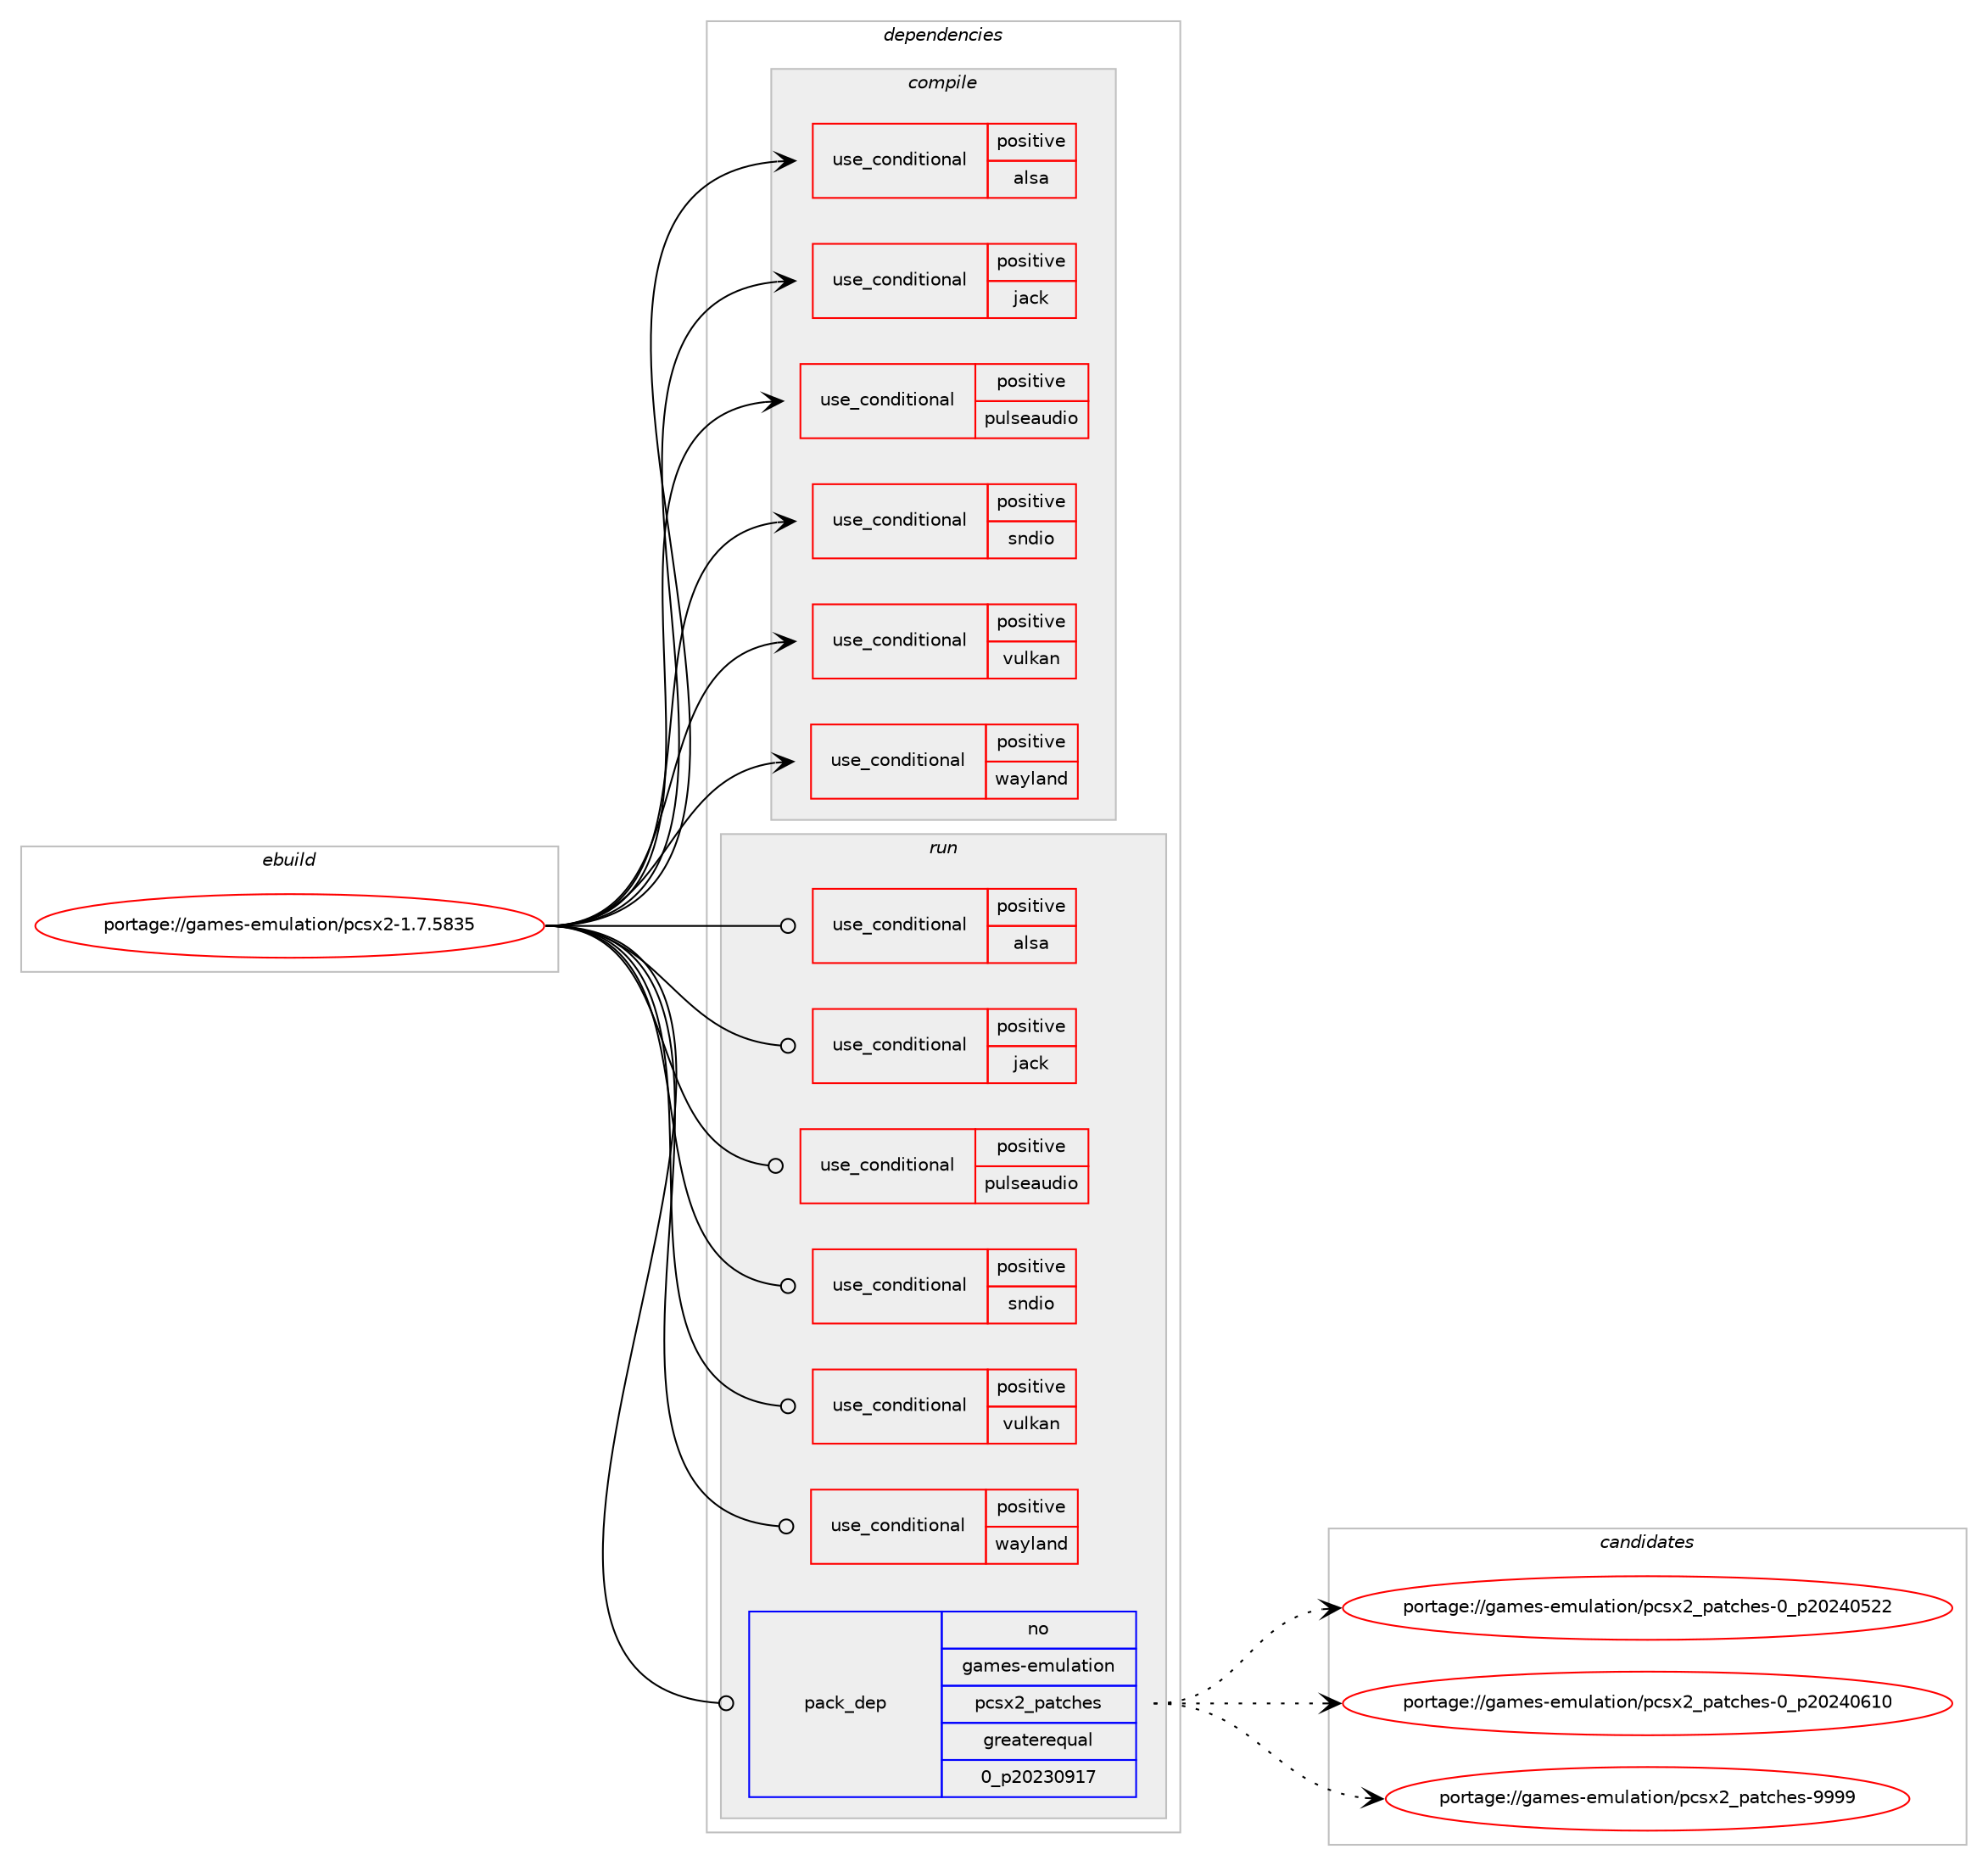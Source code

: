 digraph prolog {

# *************
# Graph options
# *************

newrank=true;
concentrate=true;
compound=true;
graph [rankdir=LR,fontname=Helvetica,fontsize=10,ranksep=1.5];#, ranksep=2.5, nodesep=0.2];
edge  [arrowhead=vee];
node  [fontname=Helvetica,fontsize=10];

# **********
# The ebuild
# **********

subgraph cluster_leftcol {
color=gray;
rank=same;
label=<<i>ebuild</i>>;
id [label="portage://games-emulation/pcsx2-1.7.5835", color=red, width=4, href="../games-emulation/pcsx2-1.7.5835.svg"];
}

# ****************
# The dependencies
# ****************

subgraph cluster_midcol {
color=gray;
label=<<i>dependencies</i>>;
subgraph cluster_compile {
fillcolor="#eeeeee";
style=filled;
label=<<i>compile</i>>;
subgraph cond62002 {
dependency114992 [label=<<TABLE BORDER="0" CELLBORDER="1" CELLSPACING="0" CELLPADDING="4"><TR><TD ROWSPAN="3" CELLPADDING="10">use_conditional</TD></TR><TR><TD>positive</TD></TR><TR><TD>alsa</TD></TR></TABLE>>, shape=none, color=red];
# *** BEGIN UNKNOWN DEPENDENCY TYPE (TODO) ***
# dependency114992 -> package_dependency(portage://games-emulation/pcsx2-1.7.5835,install,no,media-libs,alsa-lib,none,[,,],[],[])
# *** END UNKNOWN DEPENDENCY TYPE (TODO) ***

}
id:e -> dependency114992:w [weight=20,style="solid",arrowhead="vee"];
subgraph cond62003 {
dependency114993 [label=<<TABLE BORDER="0" CELLBORDER="1" CELLSPACING="0" CELLPADDING="4"><TR><TD ROWSPAN="3" CELLPADDING="10">use_conditional</TD></TR><TR><TD>positive</TD></TR><TR><TD>jack</TD></TR></TABLE>>, shape=none, color=red];
# *** BEGIN UNKNOWN DEPENDENCY TYPE (TODO) ***
# dependency114993 -> package_dependency(portage://games-emulation/pcsx2-1.7.5835,install,no,virtual,jack,none,[,,],[],[])
# *** END UNKNOWN DEPENDENCY TYPE (TODO) ***

}
id:e -> dependency114993:w [weight=20,style="solid",arrowhead="vee"];
subgraph cond62004 {
dependency114994 [label=<<TABLE BORDER="0" CELLBORDER="1" CELLSPACING="0" CELLPADDING="4"><TR><TD ROWSPAN="3" CELLPADDING="10">use_conditional</TD></TR><TR><TD>positive</TD></TR><TR><TD>pulseaudio</TD></TR></TABLE>>, shape=none, color=red];
# *** BEGIN UNKNOWN DEPENDENCY TYPE (TODO) ***
# dependency114994 -> package_dependency(portage://games-emulation/pcsx2-1.7.5835,install,no,media-libs,libpulse,none,[,,],[],[])
# *** END UNKNOWN DEPENDENCY TYPE (TODO) ***

}
id:e -> dependency114994:w [weight=20,style="solid",arrowhead="vee"];
subgraph cond62005 {
dependency114995 [label=<<TABLE BORDER="0" CELLBORDER="1" CELLSPACING="0" CELLPADDING="4"><TR><TD ROWSPAN="3" CELLPADDING="10">use_conditional</TD></TR><TR><TD>positive</TD></TR><TR><TD>sndio</TD></TR></TABLE>>, shape=none, color=red];
# *** BEGIN UNKNOWN DEPENDENCY TYPE (TODO) ***
# dependency114995 -> package_dependency(portage://games-emulation/pcsx2-1.7.5835,install,no,media-sound,sndio,none,[,,],any_same_slot,[])
# *** END UNKNOWN DEPENDENCY TYPE (TODO) ***

}
id:e -> dependency114995:w [weight=20,style="solid",arrowhead="vee"];
subgraph cond62006 {
dependency114996 [label=<<TABLE BORDER="0" CELLBORDER="1" CELLSPACING="0" CELLPADDING="4"><TR><TD ROWSPAN="3" CELLPADDING="10">use_conditional</TD></TR><TR><TD>positive</TD></TR><TR><TD>vulkan</TD></TR></TABLE>>, shape=none, color=red];
# *** BEGIN UNKNOWN DEPENDENCY TYPE (TODO) ***
# dependency114996 -> package_dependency(portage://games-emulation/pcsx2-1.7.5835,install,no,media-libs,shaderc,none,[,,],[],[])
# *** END UNKNOWN DEPENDENCY TYPE (TODO) ***

# *** BEGIN UNKNOWN DEPENDENCY TYPE (TODO) ***
# dependency114996 -> package_dependency(portage://games-emulation/pcsx2-1.7.5835,install,no,media-libs,vulkan-loader,none,[,,],[],[])
# *** END UNKNOWN DEPENDENCY TYPE (TODO) ***

}
id:e -> dependency114996:w [weight=20,style="solid",arrowhead="vee"];
subgraph cond62007 {
dependency114997 [label=<<TABLE BORDER="0" CELLBORDER="1" CELLSPACING="0" CELLPADDING="4"><TR><TD ROWSPAN="3" CELLPADDING="10">use_conditional</TD></TR><TR><TD>positive</TD></TR><TR><TD>wayland</TD></TR></TABLE>>, shape=none, color=red];
# *** BEGIN UNKNOWN DEPENDENCY TYPE (TODO) ***
# dependency114997 -> package_dependency(portage://games-emulation/pcsx2-1.7.5835,install,no,dev-libs,wayland,none,[,,],[],[])
# *** END UNKNOWN DEPENDENCY TYPE (TODO) ***

}
id:e -> dependency114997:w [weight=20,style="solid",arrowhead="vee"];
# *** BEGIN UNKNOWN DEPENDENCY TYPE (TODO) ***
# id -> package_dependency(portage://games-emulation/pcsx2-1.7.5835,install,no,app-arch,lz4,none,[,,],any_same_slot,[])
# *** END UNKNOWN DEPENDENCY TYPE (TODO) ***

# *** BEGIN UNKNOWN DEPENDENCY TYPE (TODO) ***
# id -> package_dependency(portage://games-emulation/pcsx2-1.7.5835,install,no,app-arch,zstd,none,[,,],any_same_slot,[])
# *** END UNKNOWN DEPENDENCY TYPE (TODO) ***

# *** BEGIN UNKNOWN DEPENDENCY TYPE (TODO) ***
# id -> package_dependency(portage://games-emulation/pcsx2-1.7.5835,install,no,dev-qt,qtbase,none,[,,],[slot(6)],[use(enable(concurrent),none),use(enable(gui),none),use(enable(widgets),none)])
# *** END UNKNOWN DEPENDENCY TYPE (TODO) ***

# *** BEGIN UNKNOWN DEPENDENCY TYPE (TODO) ***
# id -> package_dependency(portage://games-emulation/pcsx2-1.7.5835,install,no,dev-qt,qtsvg,none,[,,],[slot(6)],[])
# *** END UNKNOWN DEPENDENCY TYPE (TODO) ***

# *** BEGIN UNKNOWN DEPENDENCY TYPE (TODO) ***
# id -> package_dependency(portage://games-emulation/pcsx2-1.7.5835,install,no,media-libs,freetype,none,[,,],[],[])
# *** END UNKNOWN DEPENDENCY TYPE (TODO) ***

# *** BEGIN UNKNOWN DEPENDENCY TYPE (TODO) ***
# id -> package_dependency(portage://games-emulation/pcsx2-1.7.5835,install,no,media-libs,libglvnd,none,[,,],[],[use(enable(X),none)])
# *** END UNKNOWN DEPENDENCY TYPE (TODO) ***

# *** BEGIN UNKNOWN DEPENDENCY TYPE (TODO) ***
# id -> package_dependency(portage://games-emulation/pcsx2-1.7.5835,install,no,media-libs,libjpeg-turbo,none,[,,],any_same_slot,[])
# *** END UNKNOWN DEPENDENCY TYPE (TODO) ***

# *** BEGIN UNKNOWN DEPENDENCY TYPE (TODO) ***
# id -> package_dependency(portage://games-emulation/pcsx2-1.7.5835,install,no,media-libs,libpng,none,[,,],any_same_slot,[])
# *** END UNKNOWN DEPENDENCY TYPE (TODO) ***

# *** BEGIN UNKNOWN DEPENDENCY TYPE (TODO) ***
# id -> package_dependency(portage://games-emulation/pcsx2-1.7.5835,install,no,media-libs,libsdl2,none,[,,],[],[use(enable(haptic),none),use(enable(joystick),none)])
# *** END UNKNOWN DEPENDENCY TYPE (TODO) ***

# *** BEGIN UNKNOWN DEPENDENCY TYPE (TODO) ***
# id -> package_dependency(portage://games-emulation/pcsx2-1.7.5835,install,no,media-libs,libwebp,none,[,,],any_same_slot,[])
# *** END UNKNOWN DEPENDENCY TYPE (TODO) ***

# *** BEGIN UNKNOWN DEPENDENCY TYPE (TODO) ***
# id -> package_dependency(portage://games-emulation/pcsx2-1.7.5835,install,no,media-video,ffmpeg,none,[,,],any_same_slot,[])
# *** END UNKNOWN DEPENDENCY TYPE (TODO) ***

# *** BEGIN UNKNOWN DEPENDENCY TYPE (TODO) ***
# id -> package_dependency(portage://games-emulation/pcsx2-1.7.5835,install,no,net-libs,libpcap,none,[,,],[],[])
# *** END UNKNOWN DEPENDENCY TYPE (TODO) ***

# *** BEGIN UNKNOWN DEPENDENCY TYPE (TODO) ***
# id -> package_dependency(portage://games-emulation/pcsx2-1.7.5835,install,no,net-misc,curl,none,[,,],[],[])
# *** END UNKNOWN DEPENDENCY TYPE (TODO) ***

# *** BEGIN UNKNOWN DEPENDENCY TYPE (TODO) ***
# id -> package_dependency(portage://games-emulation/pcsx2-1.7.5835,install,no,sys-apps,dbus,none,[,,],[],[])
# *** END UNKNOWN DEPENDENCY TYPE (TODO) ***

# *** BEGIN UNKNOWN DEPENDENCY TYPE (TODO) ***
# id -> package_dependency(portage://games-emulation/pcsx2-1.7.5835,install,no,sys-libs,zlib,none,[,,],any_same_slot,[])
# *** END UNKNOWN DEPENDENCY TYPE (TODO) ***

# *** BEGIN UNKNOWN DEPENDENCY TYPE (TODO) ***
# id -> package_dependency(portage://games-emulation/pcsx2-1.7.5835,install,no,virtual,libudev,none,[,,],any_same_slot,[])
# *** END UNKNOWN DEPENDENCY TYPE (TODO) ***

# *** BEGIN UNKNOWN DEPENDENCY TYPE (TODO) ***
# id -> package_dependency(portage://games-emulation/pcsx2-1.7.5835,install,no,x11-base,xorg-proto,none,[,,],[],[])
# *** END UNKNOWN DEPENDENCY TYPE (TODO) ***

# *** BEGIN UNKNOWN DEPENDENCY TYPE (TODO) ***
# id -> package_dependency(portage://games-emulation/pcsx2-1.7.5835,install,no,x11-libs,libXrandr,none,[,,],[],[])
# *** END UNKNOWN DEPENDENCY TYPE (TODO) ***

}
subgraph cluster_compileandrun {
fillcolor="#eeeeee";
style=filled;
label=<<i>compile and run</i>>;
}
subgraph cluster_run {
fillcolor="#eeeeee";
style=filled;
label=<<i>run</i>>;
subgraph cond62008 {
dependency114998 [label=<<TABLE BORDER="0" CELLBORDER="1" CELLSPACING="0" CELLPADDING="4"><TR><TD ROWSPAN="3" CELLPADDING="10">use_conditional</TD></TR><TR><TD>positive</TD></TR><TR><TD>alsa</TD></TR></TABLE>>, shape=none, color=red];
# *** BEGIN UNKNOWN DEPENDENCY TYPE (TODO) ***
# dependency114998 -> package_dependency(portage://games-emulation/pcsx2-1.7.5835,run,no,media-libs,alsa-lib,none,[,,],[],[])
# *** END UNKNOWN DEPENDENCY TYPE (TODO) ***

}
id:e -> dependency114998:w [weight=20,style="solid",arrowhead="odot"];
subgraph cond62009 {
dependency114999 [label=<<TABLE BORDER="0" CELLBORDER="1" CELLSPACING="0" CELLPADDING="4"><TR><TD ROWSPAN="3" CELLPADDING="10">use_conditional</TD></TR><TR><TD>positive</TD></TR><TR><TD>jack</TD></TR></TABLE>>, shape=none, color=red];
# *** BEGIN UNKNOWN DEPENDENCY TYPE (TODO) ***
# dependency114999 -> package_dependency(portage://games-emulation/pcsx2-1.7.5835,run,no,virtual,jack,none,[,,],[],[])
# *** END UNKNOWN DEPENDENCY TYPE (TODO) ***

}
id:e -> dependency114999:w [weight=20,style="solid",arrowhead="odot"];
subgraph cond62010 {
dependency115000 [label=<<TABLE BORDER="0" CELLBORDER="1" CELLSPACING="0" CELLPADDING="4"><TR><TD ROWSPAN="3" CELLPADDING="10">use_conditional</TD></TR><TR><TD>positive</TD></TR><TR><TD>pulseaudio</TD></TR></TABLE>>, shape=none, color=red];
# *** BEGIN UNKNOWN DEPENDENCY TYPE (TODO) ***
# dependency115000 -> package_dependency(portage://games-emulation/pcsx2-1.7.5835,run,no,media-libs,libpulse,none,[,,],[],[])
# *** END UNKNOWN DEPENDENCY TYPE (TODO) ***

}
id:e -> dependency115000:w [weight=20,style="solid",arrowhead="odot"];
subgraph cond62011 {
dependency115001 [label=<<TABLE BORDER="0" CELLBORDER="1" CELLSPACING="0" CELLPADDING="4"><TR><TD ROWSPAN="3" CELLPADDING="10">use_conditional</TD></TR><TR><TD>positive</TD></TR><TR><TD>sndio</TD></TR></TABLE>>, shape=none, color=red];
# *** BEGIN UNKNOWN DEPENDENCY TYPE (TODO) ***
# dependency115001 -> package_dependency(portage://games-emulation/pcsx2-1.7.5835,run,no,media-sound,sndio,none,[,,],any_same_slot,[])
# *** END UNKNOWN DEPENDENCY TYPE (TODO) ***

}
id:e -> dependency115001:w [weight=20,style="solid",arrowhead="odot"];
subgraph cond62012 {
dependency115002 [label=<<TABLE BORDER="0" CELLBORDER="1" CELLSPACING="0" CELLPADDING="4"><TR><TD ROWSPAN="3" CELLPADDING="10">use_conditional</TD></TR><TR><TD>positive</TD></TR><TR><TD>vulkan</TD></TR></TABLE>>, shape=none, color=red];
# *** BEGIN UNKNOWN DEPENDENCY TYPE (TODO) ***
# dependency115002 -> package_dependency(portage://games-emulation/pcsx2-1.7.5835,run,no,media-libs,shaderc,none,[,,],[],[])
# *** END UNKNOWN DEPENDENCY TYPE (TODO) ***

# *** BEGIN UNKNOWN DEPENDENCY TYPE (TODO) ***
# dependency115002 -> package_dependency(portage://games-emulation/pcsx2-1.7.5835,run,no,media-libs,vulkan-loader,none,[,,],[],[])
# *** END UNKNOWN DEPENDENCY TYPE (TODO) ***

}
id:e -> dependency115002:w [weight=20,style="solid",arrowhead="odot"];
subgraph cond62013 {
dependency115003 [label=<<TABLE BORDER="0" CELLBORDER="1" CELLSPACING="0" CELLPADDING="4"><TR><TD ROWSPAN="3" CELLPADDING="10">use_conditional</TD></TR><TR><TD>positive</TD></TR><TR><TD>wayland</TD></TR></TABLE>>, shape=none, color=red];
# *** BEGIN UNKNOWN DEPENDENCY TYPE (TODO) ***
# dependency115003 -> package_dependency(portage://games-emulation/pcsx2-1.7.5835,run,no,dev-libs,wayland,none,[,,],[],[])
# *** END UNKNOWN DEPENDENCY TYPE (TODO) ***

}
id:e -> dependency115003:w [weight=20,style="solid",arrowhead="odot"];
# *** BEGIN UNKNOWN DEPENDENCY TYPE (TODO) ***
# id -> package_dependency(portage://games-emulation/pcsx2-1.7.5835,run,no,app-arch,lz4,none,[,,],any_same_slot,[])
# *** END UNKNOWN DEPENDENCY TYPE (TODO) ***

# *** BEGIN UNKNOWN DEPENDENCY TYPE (TODO) ***
# id -> package_dependency(portage://games-emulation/pcsx2-1.7.5835,run,no,app-arch,zstd,none,[,,],any_same_slot,[])
# *** END UNKNOWN DEPENDENCY TYPE (TODO) ***

# *** BEGIN UNKNOWN DEPENDENCY TYPE (TODO) ***
# id -> package_dependency(portage://games-emulation/pcsx2-1.7.5835,run,no,dev-qt,qtbase,none,[,,],[slot(6)],[use(enable(concurrent),none),use(enable(gui),none),use(enable(widgets),none)])
# *** END UNKNOWN DEPENDENCY TYPE (TODO) ***

# *** BEGIN UNKNOWN DEPENDENCY TYPE (TODO) ***
# id -> package_dependency(portage://games-emulation/pcsx2-1.7.5835,run,no,dev-qt,qtsvg,none,[,,],[slot(6)],[])
# *** END UNKNOWN DEPENDENCY TYPE (TODO) ***

subgraph pack51516 {
dependency115004 [label=<<TABLE BORDER="0" CELLBORDER="1" CELLSPACING="0" CELLPADDING="4" WIDTH="220"><TR><TD ROWSPAN="6" CELLPADDING="30">pack_dep</TD></TR><TR><TD WIDTH="110">no</TD></TR><TR><TD>games-emulation</TD></TR><TR><TD>pcsx2_patches</TD></TR><TR><TD>greaterequal</TD></TR><TR><TD>0_p20230917</TD></TR></TABLE>>, shape=none, color=blue];
}
id:e -> dependency115004:w [weight=20,style="solid",arrowhead="odot"];
# *** BEGIN UNKNOWN DEPENDENCY TYPE (TODO) ***
# id -> package_dependency(portage://games-emulation/pcsx2-1.7.5835,run,no,media-libs,freetype,none,[,,],[],[])
# *** END UNKNOWN DEPENDENCY TYPE (TODO) ***

# *** BEGIN UNKNOWN DEPENDENCY TYPE (TODO) ***
# id -> package_dependency(portage://games-emulation/pcsx2-1.7.5835,run,no,media-libs,libglvnd,none,[,,],[],[use(enable(X),none)])
# *** END UNKNOWN DEPENDENCY TYPE (TODO) ***

# *** BEGIN UNKNOWN DEPENDENCY TYPE (TODO) ***
# id -> package_dependency(portage://games-emulation/pcsx2-1.7.5835,run,no,media-libs,libjpeg-turbo,none,[,,],any_same_slot,[])
# *** END UNKNOWN DEPENDENCY TYPE (TODO) ***

# *** BEGIN UNKNOWN DEPENDENCY TYPE (TODO) ***
# id -> package_dependency(portage://games-emulation/pcsx2-1.7.5835,run,no,media-libs,libpng,none,[,,],any_same_slot,[])
# *** END UNKNOWN DEPENDENCY TYPE (TODO) ***

# *** BEGIN UNKNOWN DEPENDENCY TYPE (TODO) ***
# id -> package_dependency(portage://games-emulation/pcsx2-1.7.5835,run,no,media-libs,libsdl2,none,[,,],[],[use(enable(haptic),none),use(enable(joystick),none)])
# *** END UNKNOWN DEPENDENCY TYPE (TODO) ***

# *** BEGIN UNKNOWN DEPENDENCY TYPE (TODO) ***
# id -> package_dependency(portage://games-emulation/pcsx2-1.7.5835,run,no,media-libs,libwebp,none,[,,],any_same_slot,[])
# *** END UNKNOWN DEPENDENCY TYPE (TODO) ***

# *** BEGIN UNKNOWN DEPENDENCY TYPE (TODO) ***
# id -> package_dependency(portage://games-emulation/pcsx2-1.7.5835,run,no,media-video,ffmpeg,none,[,,],any_same_slot,[])
# *** END UNKNOWN DEPENDENCY TYPE (TODO) ***

# *** BEGIN UNKNOWN DEPENDENCY TYPE (TODO) ***
# id -> package_dependency(portage://games-emulation/pcsx2-1.7.5835,run,no,net-libs,libpcap,none,[,,],[],[])
# *** END UNKNOWN DEPENDENCY TYPE (TODO) ***

# *** BEGIN UNKNOWN DEPENDENCY TYPE (TODO) ***
# id -> package_dependency(portage://games-emulation/pcsx2-1.7.5835,run,no,net-misc,curl,none,[,,],[],[])
# *** END UNKNOWN DEPENDENCY TYPE (TODO) ***

# *** BEGIN UNKNOWN DEPENDENCY TYPE (TODO) ***
# id -> package_dependency(portage://games-emulation/pcsx2-1.7.5835,run,no,sys-apps,dbus,none,[,,],[],[])
# *** END UNKNOWN DEPENDENCY TYPE (TODO) ***

# *** BEGIN UNKNOWN DEPENDENCY TYPE (TODO) ***
# id -> package_dependency(portage://games-emulation/pcsx2-1.7.5835,run,no,sys-libs,zlib,none,[,,],any_same_slot,[])
# *** END UNKNOWN DEPENDENCY TYPE (TODO) ***

# *** BEGIN UNKNOWN DEPENDENCY TYPE (TODO) ***
# id -> package_dependency(portage://games-emulation/pcsx2-1.7.5835,run,no,virtual,libudev,none,[,,],any_same_slot,[])
# *** END UNKNOWN DEPENDENCY TYPE (TODO) ***

# *** BEGIN UNKNOWN DEPENDENCY TYPE (TODO) ***
# id -> package_dependency(portage://games-emulation/pcsx2-1.7.5835,run,no,x11-libs,libXrandr,none,[,,],[],[])
# *** END UNKNOWN DEPENDENCY TYPE (TODO) ***

}
}

# **************
# The candidates
# **************

subgraph cluster_choices {
rank=same;
color=gray;
label=<<i>candidates</i>>;

subgraph choice51516 {
color=black;
nodesep=1;
choice1039710910111545101109117108971161051111104711299115120509511297116991041011154548951125048505248535050 [label="portage://games-emulation/pcsx2_patches-0_p20240522", color=red, width=4,href="../games-emulation/pcsx2_patches-0_p20240522.svg"];
choice1039710910111545101109117108971161051111104711299115120509511297116991041011154548951125048505248544948 [label="portage://games-emulation/pcsx2_patches-0_p20240610", color=red, width=4,href="../games-emulation/pcsx2_patches-0_p20240610.svg"];
choice1039710910111545101109117108971161051111104711299115120509511297116991041011154557575757 [label="portage://games-emulation/pcsx2_patches-9999", color=red, width=4,href="../games-emulation/pcsx2_patches-9999.svg"];
dependency115004:e -> choice1039710910111545101109117108971161051111104711299115120509511297116991041011154548951125048505248535050:w [style=dotted,weight="100"];
dependency115004:e -> choice1039710910111545101109117108971161051111104711299115120509511297116991041011154548951125048505248544948:w [style=dotted,weight="100"];
dependency115004:e -> choice1039710910111545101109117108971161051111104711299115120509511297116991041011154557575757:w [style=dotted,weight="100"];
}
}

}
